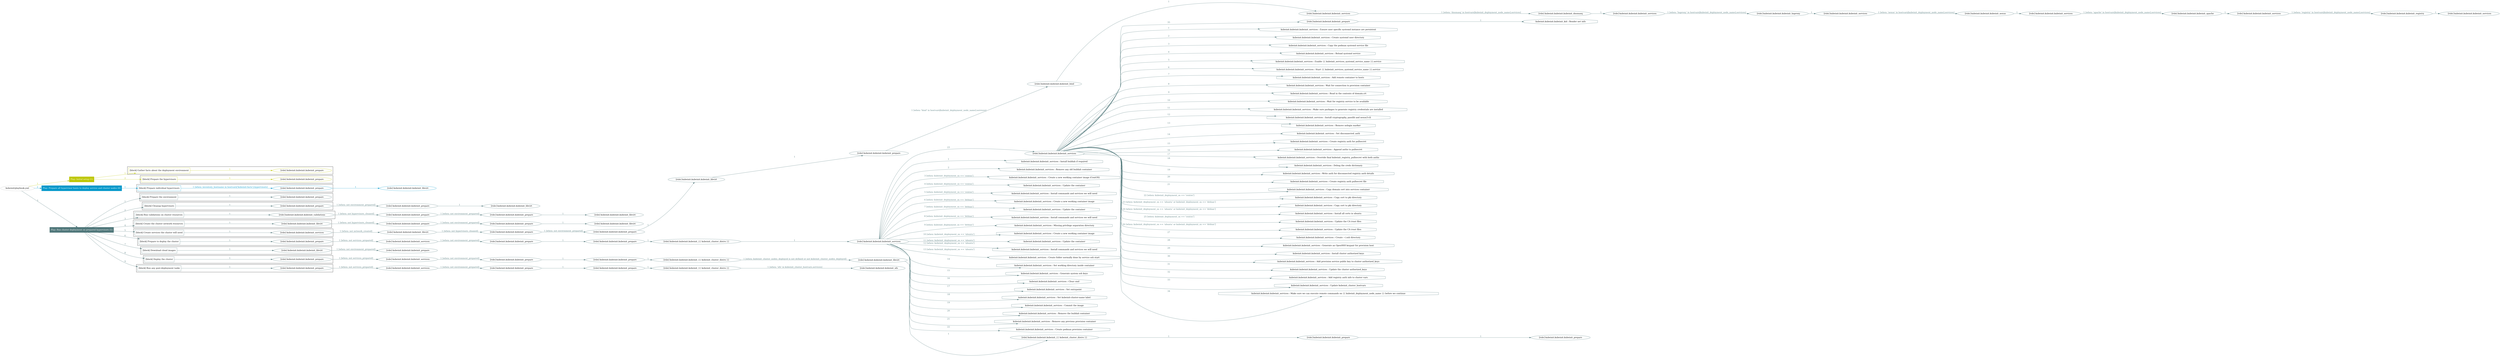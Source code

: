 digraph {
	graph [concentrate=true ordering=in rankdir=LR ratio=fill]
	edge [esep=5 sep=10]
	"kubeinit/playbook.yml" [id=root_node style=dotted]
	play_4e9efa0c [label="Play: Initial setup (1)" color="#bec705" fontcolor="#ffffff" id=play_4e9efa0c shape=box style=filled tooltip=localhost]
	"kubeinit/playbook.yml" -> play_4e9efa0c [label="1 " color="#bec705" fontcolor="#bec705" id=edge_b2feb9c0 labeltooltip="1 " tooltip="1 "]
	subgraph "kubeinit.kubeinit.kubeinit_prepare" {
		role_7971b4ab [label="[role] kubeinit.kubeinit.kubeinit_prepare" color="#bec705" id=role_7971b4ab tooltip="kubeinit.kubeinit.kubeinit_prepare"]
	}
	subgraph "kubeinit.kubeinit.kubeinit_prepare" {
		role_87352f97 [label="[role] kubeinit.kubeinit.kubeinit_prepare" color="#bec705" id=role_87352f97 tooltip="kubeinit.kubeinit.kubeinit_prepare"]
	}
	subgraph "Play: Initial setup (1)" {
		play_4e9efa0c -> block_3ec95151 [label=1 color="#bec705" fontcolor="#bec705" id=edge_2047a59a labeltooltip=1 tooltip=1]
		subgraph cluster_block_3ec95151 {
			block_3ec95151 [label="[block] Gather facts about the deployment environment" color="#bec705" id=block_3ec95151 labeltooltip="Gather facts about the deployment environment" shape=box tooltip="Gather facts about the deployment environment"]
			block_3ec95151 -> role_7971b4ab [label="1 " color="#bec705" fontcolor="#bec705" id=edge_453d05ef labeltooltip="1 " tooltip="1 "]
		}
		play_4e9efa0c -> block_9ce30051 [label=2 color="#bec705" fontcolor="#bec705" id=edge_3aa16663 labeltooltip=2 tooltip=2]
		subgraph cluster_block_9ce30051 {
			block_9ce30051 [label="[block] Prepare the hypervisors" color="#bec705" id=block_9ce30051 labeltooltip="Prepare the hypervisors" shape=box tooltip="Prepare the hypervisors"]
			block_9ce30051 -> role_87352f97 [label="1 " color="#bec705" fontcolor="#bec705" id=edge_cbf7941b labeltooltip="1 " tooltip="1 "]
		}
	}
	play_3d37a23a [label="Play: Prepare all hypervisor hosts to deploy service and cluster nodes (0)" color="#0298ca" fontcolor="#ffffff" id=play_3d37a23a shape=box style=filled tooltip="Play: Prepare all hypervisor hosts to deploy service and cluster nodes (0)"]
	"kubeinit/playbook.yml" -> play_3d37a23a [label="2 " color="#0298ca" fontcolor="#0298ca" id=edge_b46ed387 labeltooltip="2 " tooltip="2 "]
	subgraph "kubeinit.kubeinit.kubeinit_libvirt" {
		role_84cb5262 [label="[role] kubeinit.kubeinit.kubeinit_libvirt" color="#0298ca" id=role_84cb5262 tooltip="kubeinit.kubeinit.kubeinit_libvirt"]
	}
	subgraph "kubeinit.kubeinit.kubeinit_prepare" {
		role_1564f81c [label="[role] kubeinit.kubeinit.kubeinit_prepare" color="#0298ca" id=role_1564f81c tooltip="kubeinit.kubeinit.kubeinit_prepare"]
		role_1564f81c -> role_84cb5262 [label="1 " color="#0298ca" fontcolor="#0298ca" id=edge_32b87e7f labeltooltip="1 " tooltip="1 "]
	}
	subgraph "Play: Prepare all hypervisor hosts to deploy service and cluster nodes (0)" {
		play_3d37a23a -> block_4fdcba0e [label=1 color="#0298ca" fontcolor="#0298ca" id=edge_96d8748c labeltooltip=1 tooltip=1]
		subgraph cluster_block_4fdcba0e {
			block_4fdcba0e [label="[block] Prepare individual hypervisors" color="#0298ca" id=block_4fdcba0e labeltooltip="Prepare individual hypervisors" shape=box tooltip="Prepare individual hypervisors"]
			block_4fdcba0e -> role_1564f81c [label="1 [when: inventory_hostname in hostvars['kubeinit-facts'].hypervisors]" color="#0298ca" fontcolor="#0298ca" id=edge_d90c3768 labeltooltip="1 [when: inventory_hostname in hostvars['kubeinit-facts'].hypervisors]" tooltip="1 [when: inventory_hostname in hostvars['kubeinit-facts'].hypervisors]"]
		}
	}
	play_65d1df45 [label="Play: Run cluster deployment on prepared hypervisors (1)" color="#51787b" fontcolor="#ffffff" id=play_65d1df45 shape=box style=filled tooltip=localhost]
	"kubeinit/playbook.yml" -> play_65d1df45 [label="3 " color="#51787b" fontcolor="#51787b" id=edge_7c176acb labeltooltip="3 " tooltip="3 "]
	subgraph "kubeinit.kubeinit.kubeinit_prepare" {
		role_6ca6447a [label="[role] kubeinit.kubeinit.kubeinit_prepare" color="#51787b" id=role_6ca6447a tooltip="kubeinit.kubeinit.kubeinit_prepare"]
	}
	subgraph "kubeinit.kubeinit.kubeinit_libvirt" {
		role_605fdaee [label="[role] kubeinit.kubeinit.kubeinit_libvirt" color="#51787b" id=role_605fdaee tooltip="kubeinit.kubeinit.kubeinit_libvirt"]
	}
	subgraph "kubeinit.kubeinit.kubeinit_prepare" {
		role_6b2cafc6 [label="[role] kubeinit.kubeinit.kubeinit_prepare" color="#51787b" id=role_6b2cafc6 tooltip="kubeinit.kubeinit.kubeinit_prepare"]
		role_6b2cafc6 -> role_605fdaee [label="1 " color="#51787b" fontcolor="#51787b" id=edge_50d85bc9 labeltooltip="1 " tooltip="1 "]
	}
	subgraph "kubeinit.kubeinit.kubeinit_prepare" {
		role_93d72b47 [label="[role] kubeinit.kubeinit.kubeinit_prepare" color="#51787b" id=role_93d72b47 tooltip="kubeinit.kubeinit.kubeinit_prepare"]
		role_93d72b47 -> role_6b2cafc6 [label="1 [when: not environment_prepared]" color="#51787b" fontcolor="#51787b" id=edge_28018301 labeltooltip="1 [when: not environment_prepared]" tooltip="1 [when: not environment_prepared]"]
	}
	subgraph "kubeinit.kubeinit.kubeinit_libvirt" {
		role_e80c1889 [label="[role] kubeinit.kubeinit.kubeinit_libvirt" color="#51787b" id=role_e80c1889 tooltip="kubeinit.kubeinit.kubeinit_libvirt"]
	}
	subgraph "kubeinit.kubeinit.kubeinit_prepare" {
		role_8eee0eac [label="[role] kubeinit.kubeinit.kubeinit_prepare" color="#51787b" id=role_8eee0eac tooltip="kubeinit.kubeinit.kubeinit_prepare"]
		role_8eee0eac -> role_e80c1889 [label="1 " color="#51787b" fontcolor="#51787b" id=edge_c0835dc6 labeltooltip="1 " tooltip="1 "]
	}
	subgraph "kubeinit.kubeinit.kubeinit_prepare" {
		role_ffeba660 [label="[role] kubeinit.kubeinit.kubeinit_prepare" color="#51787b" id=role_ffeba660 tooltip="kubeinit.kubeinit.kubeinit_prepare"]
		role_ffeba660 -> role_8eee0eac [label="1 [when: not environment_prepared]" color="#51787b" fontcolor="#51787b" id=edge_f78dbb56 labeltooltip="1 [when: not environment_prepared]" tooltip="1 [when: not environment_prepared]"]
	}
	subgraph "kubeinit.kubeinit.kubeinit_validations" {
		role_0756560c [label="[role] kubeinit.kubeinit.kubeinit_validations" color="#51787b" id=role_0756560c tooltip="kubeinit.kubeinit.kubeinit_validations"]
		role_0756560c -> role_ffeba660 [label="1 [when: not hypervisors_cleaned]" color="#51787b" fontcolor="#51787b" id=edge_d07c19ee labeltooltip="1 [when: not hypervisors_cleaned]" tooltip="1 [when: not hypervisors_cleaned]"]
	}
	subgraph "kubeinit.kubeinit.kubeinit_libvirt" {
		role_1da344d3 [label="[role] kubeinit.kubeinit.kubeinit_libvirt" color="#51787b" id=role_1da344d3 tooltip="kubeinit.kubeinit.kubeinit_libvirt"]
	}
	subgraph "kubeinit.kubeinit.kubeinit_prepare" {
		role_2ef7d94a [label="[role] kubeinit.kubeinit.kubeinit_prepare" color="#51787b" id=role_2ef7d94a tooltip="kubeinit.kubeinit.kubeinit_prepare"]
		role_2ef7d94a -> role_1da344d3 [label="1 " color="#51787b" fontcolor="#51787b" id=edge_fab9c098 labeltooltip="1 " tooltip="1 "]
	}
	subgraph "kubeinit.kubeinit.kubeinit_prepare" {
		role_af2deffb [label="[role] kubeinit.kubeinit.kubeinit_prepare" color="#51787b" id=role_af2deffb tooltip="kubeinit.kubeinit.kubeinit_prepare"]
		role_af2deffb -> role_2ef7d94a [label="1 [when: not environment_prepared]" color="#51787b" fontcolor="#51787b" id=edge_66e7635f labeltooltip="1 [when: not environment_prepared]" tooltip="1 [when: not environment_prepared]"]
	}
	subgraph "kubeinit.kubeinit.kubeinit_libvirt" {
		role_65bc6628 [label="[role] kubeinit.kubeinit.kubeinit_libvirt" color="#51787b" id=role_65bc6628 tooltip="kubeinit.kubeinit.kubeinit_libvirt"]
		role_65bc6628 -> role_af2deffb [label="1 [when: not hypervisors_cleaned]" color="#51787b" fontcolor="#51787b" id=edge_f4403846 labeltooltip="1 [when: not hypervisors_cleaned]" tooltip="1 [when: not hypervisors_cleaned]"]
	}
	subgraph "kubeinit.kubeinit.kubeinit_services" {
		role_78cf1608 [label="[role] kubeinit.kubeinit.kubeinit_services" color="#51787b" id=role_78cf1608 tooltip="kubeinit.kubeinit.kubeinit_services"]
	}
	subgraph "kubeinit.kubeinit.kubeinit_registry" {
		role_6e5b7de8 [label="[role] kubeinit.kubeinit.kubeinit_registry" color="#51787b" id=role_6e5b7de8 tooltip="kubeinit.kubeinit.kubeinit_registry"]
		role_6e5b7de8 -> role_78cf1608 [label="1 " color="#51787b" fontcolor="#51787b" id=edge_b910bd43 labeltooltip="1 " tooltip="1 "]
	}
	subgraph "kubeinit.kubeinit.kubeinit_services" {
		role_7c3f241c [label="[role] kubeinit.kubeinit.kubeinit_services" color="#51787b" id=role_7c3f241c tooltip="kubeinit.kubeinit.kubeinit_services"]
		role_7c3f241c -> role_6e5b7de8 [label="1 [when: 'registry' in hostvars[kubeinit_deployment_node_name].services]" color="#51787b" fontcolor="#51787b" id=edge_ba6c1728 labeltooltip="1 [when: 'registry' in hostvars[kubeinit_deployment_node_name].services]" tooltip="1 [when: 'registry' in hostvars[kubeinit_deployment_node_name].services]"]
	}
	subgraph "kubeinit.kubeinit.kubeinit_apache" {
		role_313d25f0 [label="[role] kubeinit.kubeinit.kubeinit_apache" color="#51787b" id=role_313d25f0 tooltip="kubeinit.kubeinit.kubeinit_apache"]
		role_313d25f0 -> role_7c3f241c [label="1 " color="#51787b" fontcolor="#51787b" id=edge_8c543357 labeltooltip="1 " tooltip="1 "]
	}
	subgraph "kubeinit.kubeinit.kubeinit_services" {
		role_553102a6 [label="[role] kubeinit.kubeinit.kubeinit_services" color="#51787b" id=role_553102a6 tooltip="kubeinit.kubeinit.kubeinit_services"]
		role_553102a6 -> role_313d25f0 [label="1 [when: 'apache' in hostvars[kubeinit_deployment_node_name].services]" color="#51787b" fontcolor="#51787b" id=edge_8fa16b6d labeltooltip="1 [when: 'apache' in hostvars[kubeinit_deployment_node_name].services]" tooltip="1 [when: 'apache' in hostvars[kubeinit_deployment_node_name].services]"]
	}
	subgraph "kubeinit.kubeinit.kubeinit_nexus" {
		role_a7e2db16 [label="[role] kubeinit.kubeinit.kubeinit_nexus" color="#51787b" id=role_a7e2db16 tooltip="kubeinit.kubeinit.kubeinit_nexus"]
		role_a7e2db16 -> role_553102a6 [label="1 " color="#51787b" fontcolor="#51787b" id=edge_da9445a6 labeltooltip="1 " tooltip="1 "]
	}
	subgraph "kubeinit.kubeinit.kubeinit_services" {
		role_18a8abd8 [label="[role] kubeinit.kubeinit.kubeinit_services" color="#51787b" id=role_18a8abd8 tooltip="kubeinit.kubeinit.kubeinit_services"]
		role_18a8abd8 -> role_a7e2db16 [label="1 [when: 'nexus' in hostvars[kubeinit_deployment_node_name].services]" color="#51787b" fontcolor="#51787b" id=edge_5204f660 labeltooltip="1 [when: 'nexus' in hostvars[kubeinit_deployment_node_name].services]" tooltip="1 [when: 'nexus' in hostvars[kubeinit_deployment_node_name].services]"]
	}
	subgraph "kubeinit.kubeinit.kubeinit_haproxy" {
		role_5f2cdf9c [label="[role] kubeinit.kubeinit.kubeinit_haproxy" color="#51787b" id=role_5f2cdf9c tooltip="kubeinit.kubeinit.kubeinit_haproxy"]
		role_5f2cdf9c -> role_18a8abd8 [label="1 " color="#51787b" fontcolor="#51787b" id=edge_66d4411b labeltooltip="1 " tooltip="1 "]
	}
	subgraph "kubeinit.kubeinit.kubeinit_services" {
		role_935489f0 [label="[role] kubeinit.kubeinit.kubeinit_services" color="#51787b" id=role_935489f0 tooltip="kubeinit.kubeinit.kubeinit_services"]
		role_935489f0 -> role_5f2cdf9c [label="1 [when: 'haproxy' in hostvars[kubeinit_deployment_node_name].services]" color="#51787b" fontcolor="#51787b" id=edge_102ceaef labeltooltip="1 [when: 'haproxy' in hostvars[kubeinit_deployment_node_name].services]" tooltip="1 [when: 'haproxy' in hostvars[kubeinit_deployment_node_name].services]"]
	}
	subgraph "kubeinit.kubeinit.kubeinit_dnsmasq" {
		role_e722f3b5 [label="[role] kubeinit.kubeinit.kubeinit_dnsmasq" color="#51787b" id=role_e722f3b5 tooltip="kubeinit.kubeinit.kubeinit_dnsmasq"]
		role_e722f3b5 -> role_935489f0 [label="1 " color="#51787b" fontcolor="#51787b" id=edge_89f853fb labeltooltip="1 " tooltip="1 "]
	}
	subgraph "kubeinit.kubeinit.kubeinit_services" {
		role_dd6b10cd [label="[role] kubeinit.kubeinit.kubeinit_services" color="#51787b" id=role_dd6b10cd tooltip="kubeinit.kubeinit.kubeinit_services"]
		role_dd6b10cd -> role_e722f3b5 [label="1 [when: 'dnsmasq' in hostvars[kubeinit_deployment_node_name].services]" color="#51787b" fontcolor="#51787b" id=edge_dc4f7d99 labeltooltip="1 [when: 'dnsmasq' in hostvars[kubeinit_deployment_node_name].services]" tooltip="1 [when: 'dnsmasq' in hostvars[kubeinit_deployment_node_name].services]"]
	}
	subgraph "kubeinit.kubeinit.kubeinit_bind" {
		role_b41e3936 [label="[role] kubeinit.kubeinit.kubeinit_bind" color="#51787b" id=role_b41e3936 tooltip="kubeinit.kubeinit.kubeinit_bind"]
		role_b41e3936 -> role_dd6b10cd [label="1 " color="#51787b" fontcolor="#51787b" id=edge_cf54eafc labeltooltip="1 " tooltip="1 "]
	}
	subgraph "kubeinit.kubeinit.kubeinit_prepare" {
		role_871e5178 [label="[role] kubeinit.kubeinit.kubeinit_prepare" color="#51787b" id=role_871e5178 tooltip="kubeinit.kubeinit.kubeinit_prepare"]
		role_871e5178 -> role_b41e3936 [label="1 [when: 'bind' in hostvars[kubeinit_deployment_node_name].services]" color="#51787b" fontcolor="#51787b" id=edge_6561277e labeltooltip="1 [when: 'bind' in hostvars[kubeinit_deployment_node_name].services]" tooltip="1 [when: 'bind' in hostvars[kubeinit_deployment_node_name].services]"]
	}
	subgraph "kubeinit.kubeinit.kubeinit_libvirt" {
		role_24cde522 [label="[role] kubeinit.kubeinit.kubeinit_libvirt" color="#51787b" id=role_24cde522 tooltip="kubeinit.kubeinit.kubeinit_libvirt"]
		role_24cde522 -> role_871e5178 [label="1 " color="#51787b" fontcolor="#51787b" id=edge_badd3e43 labeltooltip="1 " tooltip="1 "]
	}
	subgraph "kubeinit.kubeinit.kubeinit_prepare" {
		role_9c8385d2 [label="[role] kubeinit.kubeinit.kubeinit_prepare" color="#51787b" id=role_9c8385d2 tooltip="kubeinit.kubeinit.kubeinit_prepare"]
		role_9c8385d2 -> role_24cde522 [label="1 " color="#51787b" fontcolor="#51787b" id=edge_a2a03f7d labeltooltip="1 " tooltip="1 "]
	}
	subgraph "kubeinit.kubeinit.kubeinit_prepare" {
		role_f25ce10f [label="[role] kubeinit.kubeinit.kubeinit_prepare" color="#51787b" id=role_f25ce10f tooltip="kubeinit.kubeinit.kubeinit_prepare"]
		role_f25ce10f -> role_9c8385d2 [label="1 [when: not environment_prepared]" color="#51787b" fontcolor="#51787b" id=edge_f9fa8a07 labeltooltip="1 [when: not environment_prepared]" tooltip="1 [when: not environment_prepared]"]
	}
	subgraph "kubeinit.kubeinit.kubeinit_libvirt" {
		role_a5cfb207 [label="[role] kubeinit.kubeinit.kubeinit_libvirt" color="#51787b" id=role_a5cfb207 tooltip="kubeinit.kubeinit.kubeinit_libvirt"]
		role_a5cfb207 -> role_f25ce10f [label="1 [when: not hypervisors_cleaned]" color="#51787b" fontcolor="#51787b" id=edge_92bb645e labeltooltip="1 [when: not hypervisors_cleaned]" tooltip="1 [when: not hypervisors_cleaned]"]
	}
	subgraph "kubeinit.kubeinit.kubeinit_services" {
		role_f332e7a8 [label="[role] kubeinit.kubeinit.kubeinit_services" color="#51787b" id=role_f332e7a8 tooltip="kubeinit.kubeinit.kubeinit_services"]
		role_f332e7a8 -> role_a5cfb207 [label="1 [when: not network_created]" color="#51787b" fontcolor="#51787b" id=edge_be60bc41 labeltooltip="1 [when: not network_created]" tooltip="1 [when: not network_created]"]
	}
	subgraph "kubeinit.kubeinit.kubeinit_prepare" {
		role_22d5e791 [label="[role] kubeinit.kubeinit.kubeinit_prepare" color="#51787b" id=role_22d5e791 tooltip="kubeinit.kubeinit.kubeinit_prepare"]
		task_b2953917 [label="kubeinit.kubeinit.kubeinit_kid : Render net info" color="#51787b" id=task_b2953917 shape=octagon tooltip="kubeinit.kubeinit.kubeinit_kid : Render net info"]
		role_22d5e791 -> task_b2953917 [label="1 " color="#51787b" fontcolor="#51787b" id=edge_aa61ea31 labeltooltip="1 " tooltip="1 "]
	}
	subgraph "kubeinit.kubeinit.kubeinit_services" {
		role_a3ec9e26 [label="[role] kubeinit.kubeinit.kubeinit_services" color="#51787b" id=role_a3ec9e26 tooltip="kubeinit.kubeinit.kubeinit_services"]
		task_535c2b4a [label="kubeinit.kubeinit.kubeinit_services : Ensure user specific systemd instance are persistent" color="#51787b" id=task_535c2b4a shape=octagon tooltip="kubeinit.kubeinit.kubeinit_services : Ensure user specific systemd instance are persistent"]
		role_a3ec9e26 -> task_535c2b4a [label="1 " color="#51787b" fontcolor="#51787b" id=edge_0967535c labeltooltip="1 " tooltip="1 "]
		task_67e82e75 [label="kubeinit.kubeinit.kubeinit_services : Create systemd user directory" color="#51787b" id=task_67e82e75 shape=octagon tooltip="kubeinit.kubeinit.kubeinit_services : Create systemd user directory"]
		role_a3ec9e26 -> task_67e82e75 [label="2 " color="#51787b" fontcolor="#51787b" id=edge_f1b4f804 labeltooltip="2 " tooltip="2 "]
		task_9dc7bb73 [label="kubeinit.kubeinit.kubeinit_services : Copy the podman systemd service file" color="#51787b" id=task_9dc7bb73 shape=octagon tooltip="kubeinit.kubeinit.kubeinit_services : Copy the podman systemd service file"]
		role_a3ec9e26 -> task_9dc7bb73 [label="3 " color="#51787b" fontcolor="#51787b" id=edge_3db74c4b labeltooltip="3 " tooltip="3 "]
		task_d7fea778 [label="kubeinit.kubeinit.kubeinit_services : Reload systemd service" color="#51787b" id=task_d7fea778 shape=octagon tooltip="kubeinit.kubeinit.kubeinit_services : Reload systemd service"]
		role_a3ec9e26 -> task_d7fea778 [label="4 " color="#51787b" fontcolor="#51787b" id=edge_fcf720a6 labeltooltip="4 " tooltip="4 "]
		task_cbe23160 [label="kubeinit.kubeinit.kubeinit_services : Enable {{ kubeinit_services_systemd_service_name }}.service" color="#51787b" id=task_cbe23160 shape=octagon tooltip="kubeinit.kubeinit.kubeinit_services : Enable {{ kubeinit_services_systemd_service_name }}.service"]
		role_a3ec9e26 -> task_cbe23160 [label="5 " color="#51787b" fontcolor="#51787b" id=edge_9a5aa597 labeltooltip="5 " tooltip="5 "]
		task_1f14be48 [label="kubeinit.kubeinit.kubeinit_services : Start {{ kubeinit_services_systemd_service_name }}.service" color="#51787b" id=task_1f14be48 shape=octagon tooltip="kubeinit.kubeinit.kubeinit_services : Start {{ kubeinit_services_systemd_service_name }}.service"]
		role_a3ec9e26 -> task_1f14be48 [label="6 " color="#51787b" fontcolor="#51787b" id=edge_f5537393 labeltooltip="6 " tooltip="6 "]
		task_2a756fcb [label="kubeinit.kubeinit.kubeinit_services : Add remote container to hosts" color="#51787b" id=task_2a756fcb shape=octagon tooltip="kubeinit.kubeinit.kubeinit_services : Add remote container to hosts"]
		role_a3ec9e26 -> task_2a756fcb [label="7 " color="#51787b" fontcolor="#51787b" id=edge_c112dbf6 labeltooltip="7 " tooltip="7 "]
		task_cb7413ac [label="kubeinit.kubeinit.kubeinit_services : Wait for connection to provision container" color="#51787b" id=task_cb7413ac shape=octagon tooltip="kubeinit.kubeinit.kubeinit_services : Wait for connection to provision container"]
		role_a3ec9e26 -> task_cb7413ac [label="8 " color="#51787b" fontcolor="#51787b" id=edge_01dd7f2f labeltooltip="8 " tooltip="8 "]
		task_101f2319 [label="kubeinit.kubeinit.kubeinit_services : Read in the contents of domain.crt" color="#51787b" id=task_101f2319 shape=octagon tooltip="kubeinit.kubeinit.kubeinit_services : Read in the contents of domain.crt"]
		role_a3ec9e26 -> task_101f2319 [label="9 " color="#51787b" fontcolor="#51787b" id=edge_1bd06433 labeltooltip="9 " tooltip="9 "]
		task_d9d1829a [label="kubeinit.kubeinit.kubeinit_services : Wait for registry service to be available" color="#51787b" id=task_d9d1829a shape=octagon tooltip="kubeinit.kubeinit.kubeinit_services : Wait for registry service to be available"]
		role_a3ec9e26 -> task_d9d1829a [label="10 " color="#51787b" fontcolor="#51787b" id=edge_7c3af1f5 labeltooltip="10 " tooltip="10 "]
		task_25749421 [label="kubeinit.kubeinit.kubeinit_services : Make sure packages to generate registry credentials are installed" color="#51787b" id=task_25749421 shape=octagon tooltip="kubeinit.kubeinit.kubeinit_services : Make sure packages to generate registry credentials are installed"]
		role_a3ec9e26 -> task_25749421 [label="11 " color="#51787b" fontcolor="#51787b" id=edge_efce9d82 labeltooltip="11 " tooltip="11 "]
		task_cfa25dee [label="kubeinit.kubeinit.kubeinit_services : Install cryptography, passlib and nexus3-cli" color="#51787b" id=task_cfa25dee shape=octagon tooltip="kubeinit.kubeinit.kubeinit_services : Install cryptography, passlib and nexus3-cli"]
		role_a3ec9e26 -> task_cfa25dee [label="12 " color="#51787b" fontcolor="#51787b" id=edge_a5604968 labeltooltip="12 " tooltip="12 "]
		task_de45c22c [label="kubeinit.kubeinit.kubeinit_services : Remove nologin marker" color="#51787b" id=task_de45c22c shape=octagon tooltip="kubeinit.kubeinit.kubeinit_services : Remove nologin marker"]
		role_a3ec9e26 -> task_de45c22c [label="13 " color="#51787b" fontcolor="#51787b" id=edge_adcfe5f1 labeltooltip="13 " tooltip="13 "]
		task_55d2c2c2 [label="kubeinit.kubeinit.kubeinit_services : Set disconnected_auth" color="#51787b" id=task_55d2c2c2 shape=octagon tooltip="kubeinit.kubeinit.kubeinit_services : Set disconnected_auth"]
		role_a3ec9e26 -> task_55d2c2c2 [label="14 " color="#51787b" fontcolor="#51787b" id=edge_5e652771 labeltooltip="14 " tooltip="14 "]
		task_c900ce22 [label="kubeinit.kubeinit.kubeinit_services : Create registry auth for pullsecret" color="#51787b" id=task_c900ce22 shape=octagon tooltip="kubeinit.kubeinit.kubeinit_services : Create registry auth for pullsecret"]
		role_a3ec9e26 -> task_c900ce22 [label="15 " color="#51787b" fontcolor="#51787b" id=edge_efc161b7 labeltooltip="15 " tooltip="15 "]
		task_29409735 [label="kubeinit.kubeinit.kubeinit_services : Append auths to pullsecret" color="#51787b" id=task_29409735 shape=octagon tooltip="kubeinit.kubeinit.kubeinit_services : Append auths to pullsecret"]
		role_a3ec9e26 -> task_29409735 [label="16 " color="#51787b" fontcolor="#51787b" id=edge_324b8d2f labeltooltip="16 " tooltip="16 "]
		task_8eb8ce4b [label="kubeinit.kubeinit.kubeinit_services : Override final kubeinit_registry_pullsecret with both auths" color="#51787b" id=task_8eb8ce4b shape=octagon tooltip="kubeinit.kubeinit.kubeinit_services : Override final kubeinit_registry_pullsecret with both auths"]
		role_a3ec9e26 -> task_8eb8ce4b [label="17 " color="#51787b" fontcolor="#51787b" id=edge_43e7c184 labeltooltip="17 " tooltip="17 "]
		task_ebc49e84 [label="kubeinit.kubeinit.kubeinit_services : Debug the creds dictionary" color="#51787b" id=task_ebc49e84 shape=octagon tooltip="kubeinit.kubeinit.kubeinit_services : Debug the creds dictionary"]
		role_a3ec9e26 -> task_ebc49e84 [label="18 " color="#51787b" fontcolor="#51787b" id=edge_3135f51d labeltooltip="18 " tooltip="18 "]
		task_98461454 [label="kubeinit.kubeinit.kubeinit_services : Write auth for disconnected registry auth details" color="#51787b" id=task_98461454 shape=octagon tooltip="kubeinit.kubeinit.kubeinit_services : Write auth for disconnected registry auth details"]
		role_a3ec9e26 -> task_98461454 [label="19 " color="#51787b" fontcolor="#51787b" id=edge_c4aa2eab labeltooltip="19 " tooltip="19 "]
		task_e43e441e [label="kubeinit.kubeinit.kubeinit_services : Create registry auth pullsecret file" color="#51787b" id=task_e43e441e shape=octagon tooltip="kubeinit.kubeinit.kubeinit_services : Create registry auth pullsecret file"]
		role_a3ec9e26 -> task_e43e441e [label="20 " color="#51787b" fontcolor="#51787b" id=edge_17ec429a labeltooltip="20 " tooltip="20 "]
		task_e7b4771b [label="kubeinit.kubeinit.kubeinit_services : Copy domain cert into services container" color="#51787b" id=task_e7b4771b shape=octagon tooltip="kubeinit.kubeinit.kubeinit_services : Copy domain cert into services container"]
		role_a3ec9e26 -> task_e7b4771b [label="21 " color="#51787b" fontcolor="#51787b" id=edge_dd7cde4f labeltooltip="21 " tooltip="21 "]
		task_6e259445 [label="kubeinit.kubeinit.kubeinit_services : Copy cert to pki directory" color="#51787b" id=task_6e259445 shape=octagon tooltip="kubeinit.kubeinit.kubeinit_services : Copy cert to pki directory"]
		role_a3ec9e26 -> task_6e259445 [label="22 [when: kubeinit_deployment_os == 'centos']" color="#51787b" fontcolor="#51787b" id=edge_de219065 labeltooltip="22 [when: kubeinit_deployment_os == 'centos']" tooltip="22 [when: kubeinit_deployment_os == 'centos']"]
		task_166672d3 [label="kubeinit.kubeinit.kubeinit_services : Copy cert to pki directory" color="#51787b" id=task_166672d3 shape=octagon tooltip="kubeinit.kubeinit.kubeinit_services : Copy cert to pki directory"]
		role_a3ec9e26 -> task_166672d3 [label="23 [when: kubeinit_deployment_os == 'ubuntu' or kubeinit_deployment_os == 'debian']" color="#51787b" fontcolor="#51787b" id=edge_1f070a35 labeltooltip="23 [when: kubeinit_deployment_os == 'ubuntu' or kubeinit_deployment_os == 'debian']" tooltip="23 [when: kubeinit_deployment_os == 'ubuntu' or kubeinit_deployment_os == 'debian']"]
		task_3f035534 [label="kubeinit.kubeinit.kubeinit_services : Install all certs in ubuntu" color="#51787b" id=task_3f035534 shape=octagon tooltip="kubeinit.kubeinit.kubeinit_services : Install all certs in ubuntu"]
		role_a3ec9e26 -> task_3f035534 [label="24 [when: kubeinit_deployment_os == 'ubuntu' or kubeinit_deployment_os == 'debian']" color="#51787b" fontcolor="#51787b" id=edge_9c8deb1a labeltooltip="24 [when: kubeinit_deployment_os == 'ubuntu' or kubeinit_deployment_os == 'debian']" tooltip="24 [when: kubeinit_deployment_os == 'ubuntu' or kubeinit_deployment_os == 'debian']"]
		task_15db1b36 [label="kubeinit.kubeinit.kubeinit_services : Update the CA trust files" color="#51787b" id=task_15db1b36 shape=octagon tooltip="kubeinit.kubeinit.kubeinit_services : Update the CA trust files"]
		role_a3ec9e26 -> task_15db1b36 [label="25 [when: kubeinit_deployment_os == 'centos']" color="#51787b" fontcolor="#51787b" id=edge_bffa088f labeltooltip="25 [when: kubeinit_deployment_os == 'centos']" tooltip="25 [when: kubeinit_deployment_os == 'centos']"]
		task_d4859dc1 [label="kubeinit.kubeinit.kubeinit_services : Update the CA trust files" color="#51787b" id=task_d4859dc1 shape=octagon tooltip="kubeinit.kubeinit.kubeinit_services : Update the CA trust files"]
		role_a3ec9e26 -> task_d4859dc1 [label="26 [when: kubeinit_deployment_os == 'ubuntu' or kubeinit_deployment_os == 'debian']" color="#51787b" fontcolor="#51787b" id=edge_c9132d76 labeltooltip="26 [when: kubeinit_deployment_os == 'ubuntu' or kubeinit_deployment_os == 'debian']" tooltip="26 [when: kubeinit_deployment_os == 'ubuntu' or kubeinit_deployment_os == 'debian']"]
		task_f28223fa [label="kubeinit.kubeinit.kubeinit_services : Create ~/.ssh directory" color="#51787b" id=task_f28223fa shape=octagon tooltip="kubeinit.kubeinit.kubeinit_services : Create ~/.ssh directory"]
		role_a3ec9e26 -> task_f28223fa [label="27 " color="#51787b" fontcolor="#51787b" id=edge_9818e200 labeltooltip="27 " tooltip="27 "]
		task_c5ff1588 [label="kubeinit.kubeinit.kubeinit_services : Generate an OpenSSH keypair for provision host" color="#51787b" id=task_c5ff1588 shape=octagon tooltip="kubeinit.kubeinit.kubeinit_services : Generate an OpenSSH keypair for provision host"]
		role_a3ec9e26 -> task_c5ff1588 [label="28 " color="#51787b" fontcolor="#51787b" id=edge_0d39a2eb labeltooltip="28 " tooltip="28 "]
		task_1310ce4a [label="kubeinit.kubeinit.kubeinit_services : Install cluster authorized keys" color="#51787b" id=task_1310ce4a shape=octagon tooltip="kubeinit.kubeinit.kubeinit_services : Install cluster authorized keys"]
		role_a3ec9e26 -> task_1310ce4a [label="29 " color="#51787b" fontcolor="#51787b" id=edge_659eb506 labeltooltip="29 " tooltip="29 "]
		task_e1c8d1f4 [label="kubeinit.kubeinit.kubeinit_services : Add provision service public key to cluster authorized_keys" color="#51787b" id=task_e1c8d1f4 shape=octagon tooltip="kubeinit.kubeinit.kubeinit_services : Add provision service public key to cluster authorized_keys"]
		role_a3ec9e26 -> task_e1c8d1f4 [label="30 " color="#51787b" fontcolor="#51787b" id=edge_b547eb83 labeltooltip="30 " tooltip="30 "]
		task_a236455a [label="kubeinit.kubeinit.kubeinit_services : Update the cluster authorized_keys" color="#51787b" id=task_a236455a shape=octagon tooltip="kubeinit.kubeinit.kubeinit_services : Update the cluster authorized_keys"]
		role_a3ec9e26 -> task_a236455a [label="31 " color="#51787b" fontcolor="#51787b" id=edge_13338a01 labeltooltip="31 " tooltip="31 "]
		task_923074a5 [label="kubeinit.kubeinit.kubeinit_services : Add registry auth info to cluster vars" color="#51787b" id=task_923074a5 shape=octagon tooltip="kubeinit.kubeinit.kubeinit_services : Add registry auth info to cluster vars"]
		role_a3ec9e26 -> task_923074a5 [label="32 " color="#51787b" fontcolor="#51787b" id=edge_70dee1ec labeltooltip="32 " tooltip="32 "]
		task_47526193 [label="kubeinit.kubeinit.kubeinit_services : Update kubeinit_cluster_hostvars" color="#51787b" id=task_47526193 shape=octagon tooltip="kubeinit.kubeinit.kubeinit_services : Update kubeinit_cluster_hostvars"]
		role_a3ec9e26 -> task_47526193 [label="33 " color="#51787b" fontcolor="#51787b" id=edge_f105d16d labeltooltip="33 " tooltip="33 "]
		task_81f2f1dc [label="kubeinit.kubeinit.kubeinit_services : Make sure we can execute remote commands on {{ kubeinit_deployment_node_name }} before we continue" color="#51787b" id=task_81f2f1dc shape=octagon tooltip="kubeinit.kubeinit.kubeinit_services : Make sure we can execute remote commands on {{ kubeinit_deployment_node_name }} before we continue"]
		role_a3ec9e26 -> task_81f2f1dc [label="34 " color="#51787b" fontcolor="#51787b" id=edge_0e93f76a labeltooltip="34 " tooltip="34 "]
		role_a3ec9e26 -> role_22d5e791 [label="35 " color="#51787b" fontcolor="#51787b" id=edge_24ca6f44 labeltooltip="35 " tooltip="35 "]
	}
	subgraph "kubeinit.kubeinit.kubeinit_services" {
		role_f301e626 [label="[role] kubeinit.kubeinit.kubeinit_services" color="#51787b" id=role_f301e626 tooltip="kubeinit.kubeinit.kubeinit_services"]
		task_2ef4843c [label="kubeinit.kubeinit.kubeinit_services : Install buildah if required" color="#51787b" id=task_2ef4843c shape=octagon tooltip="kubeinit.kubeinit.kubeinit_services : Install buildah if required"]
		role_f301e626 -> task_2ef4843c [label="1 " color="#51787b" fontcolor="#51787b" id=edge_a5a17f5f labeltooltip="1 " tooltip="1 "]
		task_c4fe2ee1 [label="kubeinit.kubeinit.kubeinit_services : Remove any old buildah container" color="#51787b" id=task_c4fe2ee1 shape=octagon tooltip="kubeinit.kubeinit.kubeinit_services : Remove any old buildah container"]
		role_f301e626 -> task_c4fe2ee1 [label="2 " color="#51787b" fontcolor="#51787b" id=edge_3e0551b8 labeltooltip="2 " tooltip="2 "]
		task_ba3353d8 [label="kubeinit.kubeinit.kubeinit_services : Create a new working container image (CentOS)" color="#51787b" id=task_ba3353d8 shape=octagon tooltip="kubeinit.kubeinit.kubeinit_services : Create a new working container image (CentOS)"]
		role_f301e626 -> task_ba3353d8 [label="3 [when: kubeinit_deployment_os == 'centos']" color="#51787b" fontcolor="#51787b" id=edge_5a1c6600 labeltooltip="3 [when: kubeinit_deployment_os == 'centos']" tooltip="3 [when: kubeinit_deployment_os == 'centos']"]
		task_e8d2ada5 [label="kubeinit.kubeinit.kubeinit_services : Update the container" color="#51787b" id=task_e8d2ada5 shape=octagon tooltip="kubeinit.kubeinit.kubeinit_services : Update the container"]
		role_f301e626 -> task_e8d2ada5 [label="4 [when: kubeinit_deployment_os == 'centos']" color="#51787b" fontcolor="#51787b" id=edge_c203206a labeltooltip="4 [when: kubeinit_deployment_os == 'centos']" tooltip="4 [when: kubeinit_deployment_os == 'centos']"]
		task_d85efa3c [label="kubeinit.kubeinit.kubeinit_services : Install commands and services we will need" color="#51787b" id=task_d85efa3c shape=octagon tooltip="kubeinit.kubeinit.kubeinit_services : Install commands and services we will need"]
		role_f301e626 -> task_d85efa3c [label="5 [when: kubeinit_deployment_os == 'centos']" color="#51787b" fontcolor="#51787b" id=edge_3eb7cba7 labeltooltip="5 [when: kubeinit_deployment_os == 'centos']" tooltip="5 [when: kubeinit_deployment_os == 'centos']"]
		task_d9c67122 [label="kubeinit.kubeinit.kubeinit_services : Create a new working container image" color="#51787b" id=task_d9c67122 shape=octagon tooltip="kubeinit.kubeinit.kubeinit_services : Create a new working container image"]
		role_f301e626 -> task_d9c67122 [label="6 [when: kubeinit_deployment_os == 'debian']" color="#51787b" fontcolor="#51787b" id=edge_8ef21245 labeltooltip="6 [when: kubeinit_deployment_os == 'debian']" tooltip="6 [when: kubeinit_deployment_os == 'debian']"]
		task_820df423 [label="kubeinit.kubeinit.kubeinit_services : Update the container" color="#51787b" id=task_820df423 shape=octagon tooltip="kubeinit.kubeinit.kubeinit_services : Update the container"]
		role_f301e626 -> task_820df423 [label="7 [when: kubeinit_deployment_os == 'debian']" color="#51787b" fontcolor="#51787b" id=edge_e090e3b9 labeltooltip="7 [when: kubeinit_deployment_os == 'debian']" tooltip="7 [when: kubeinit_deployment_os == 'debian']"]
		task_9d548db7 [label="kubeinit.kubeinit.kubeinit_services : Install commands and services we will need" color="#51787b" id=task_9d548db7 shape=octagon tooltip="kubeinit.kubeinit.kubeinit_services : Install commands and services we will need"]
		role_f301e626 -> task_9d548db7 [label="8 [when: kubeinit_deployment_os == 'debian']" color="#51787b" fontcolor="#51787b" id=edge_c24b812a labeltooltip="8 [when: kubeinit_deployment_os == 'debian']" tooltip="8 [when: kubeinit_deployment_os == 'debian']"]
		task_9a45db06 [label="kubeinit.kubeinit.kubeinit_services : Missing privilege separation directory" color="#51787b" id=task_9a45db06 shape=octagon tooltip="kubeinit.kubeinit.kubeinit_services : Missing privilege separation directory"]
		role_f301e626 -> task_9a45db06 [label="9 [when: kubeinit_deployment_os == 'debian']" color="#51787b" fontcolor="#51787b" id=edge_9a475d9b labeltooltip="9 [when: kubeinit_deployment_os == 'debian']" tooltip="9 [when: kubeinit_deployment_os == 'debian']"]
		task_7219be48 [label="kubeinit.kubeinit.kubeinit_services : Create a new working container image" color="#51787b" id=task_7219be48 shape=octagon tooltip="kubeinit.kubeinit.kubeinit_services : Create a new working container image"]
		role_f301e626 -> task_7219be48 [label="10 [when: kubeinit_deployment_os == 'ubuntu']" color="#51787b" fontcolor="#51787b" id=edge_c62df362 labeltooltip="10 [when: kubeinit_deployment_os == 'ubuntu']" tooltip="10 [when: kubeinit_deployment_os == 'ubuntu']"]
		task_75590a0a [label="kubeinit.kubeinit.kubeinit_services : Update the container" color="#51787b" id=task_75590a0a shape=octagon tooltip="kubeinit.kubeinit.kubeinit_services : Update the container"]
		role_f301e626 -> task_75590a0a [label="11 [when: kubeinit_deployment_os == 'ubuntu']" color="#51787b" fontcolor="#51787b" id=edge_e96aa262 labeltooltip="11 [when: kubeinit_deployment_os == 'ubuntu']" tooltip="11 [when: kubeinit_deployment_os == 'ubuntu']"]
		task_aed70e0a [label="kubeinit.kubeinit.kubeinit_services : Install commands and services we will need" color="#51787b" id=task_aed70e0a shape=octagon tooltip="kubeinit.kubeinit.kubeinit_services : Install commands and services we will need"]
		role_f301e626 -> task_aed70e0a [label="12 [when: kubeinit_deployment_os == 'ubuntu']" color="#51787b" fontcolor="#51787b" id=edge_fb7bd740 labeltooltip="12 [when: kubeinit_deployment_os == 'ubuntu']" tooltip="12 [when: kubeinit_deployment_os == 'ubuntu']"]
		task_b64e0a91 [label="kubeinit.kubeinit.kubeinit_services : Create folder normally done by service ssh start" color="#51787b" id=task_b64e0a91 shape=octagon tooltip="kubeinit.kubeinit.kubeinit_services : Create folder normally done by service ssh start"]
		role_f301e626 -> task_b64e0a91 [label="13 [when: kubeinit_deployment_os == 'ubuntu']" color="#51787b" fontcolor="#51787b" id=edge_cd80b0a0 labeltooltip="13 [when: kubeinit_deployment_os == 'ubuntu']" tooltip="13 [when: kubeinit_deployment_os == 'ubuntu']"]
		task_77b0d27b [label="kubeinit.kubeinit.kubeinit_services : Set working directory inside container" color="#51787b" id=task_77b0d27b shape=octagon tooltip="kubeinit.kubeinit.kubeinit_services : Set working directory inside container"]
		role_f301e626 -> task_77b0d27b [label="14 " color="#51787b" fontcolor="#51787b" id=edge_d6c77071 labeltooltip="14 " tooltip="14 "]
		task_f2735f77 [label="kubeinit.kubeinit.kubeinit_services : Generate system ssh keys" color="#51787b" id=task_f2735f77 shape=octagon tooltip="kubeinit.kubeinit.kubeinit_services : Generate system ssh keys"]
		role_f301e626 -> task_f2735f77 [label="15 " color="#51787b" fontcolor="#51787b" id=edge_92c8420d labeltooltip="15 " tooltip="15 "]
		task_47459dbf [label="kubeinit.kubeinit.kubeinit_services : Clear cmd" color="#51787b" id=task_47459dbf shape=octagon tooltip="kubeinit.kubeinit.kubeinit_services : Clear cmd"]
		role_f301e626 -> task_47459dbf [label="16 " color="#51787b" fontcolor="#51787b" id=edge_0e06f9be labeltooltip="16 " tooltip="16 "]
		task_55791f38 [label="kubeinit.kubeinit.kubeinit_services : Set entrypoint" color="#51787b" id=task_55791f38 shape=octagon tooltip="kubeinit.kubeinit.kubeinit_services : Set entrypoint"]
		role_f301e626 -> task_55791f38 [label="17 " color="#51787b" fontcolor="#51787b" id=edge_99a4ce9b labeltooltip="17 " tooltip="17 "]
		task_b00b6e6a [label="kubeinit.kubeinit.kubeinit_services : Set kubeinit-cluster-name label" color="#51787b" id=task_b00b6e6a shape=octagon tooltip="kubeinit.kubeinit.kubeinit_services : Set kubeinit-cluster-name label"]
		role_f301e626 -> task_b00b6e6a [label="18 " color="#51787b" fontcolor="#51787b" id=edge_79c6d7ea labeltooltip="18 " tooltip="18 "]
		task_3188d73e [label="kubeinit.kubeinit.kubeinit_services : Commit the image" color="#51787b" id=task_3188d73e shape=octagon tooltip="kubeinit.kubeinit.kubeinit_services : Commit the image"]
		role_f301e626 -> task_3188d73e [label="19 " color="#51787b" fontcolor="#51787b" id=edge_33483de5 labeltooltip="19 " tooltip="19 "]
		task_ffdf9e8a [label="kubeinit.kubeinit.kubeinit_services : Remove the buildah container" color="#51787b" id=task_ffdf9e8a shape=octagon tooltip="kubeinit.kubeinit.kubeinit_services : Remove the buildah container"]
		role_f301e626 -> task_ffdf9e8a [label="20 " color="#51787b" fontcolor="#51787b" id=edge_0206b791 labeltooltip="20 " tooltip="20 "]
		task_6665ee7d [label="kubeinit.kubeinit.kubeinit_services : Remove any previous provision container" color="#51787b" id=task_6665ee7d shape=octagon tooltip="kubeinit.kubeinit.kubeinit_services : Remove any previous provision container"]
		role_f301e626 -> task_6665ee7d [label="21 " color="#51787b" fontcolor="#51787b" id=edge_aa2ab225 labeltooltip="21 " tooltip="21 "]
		task_2c65f136 [label="kubeinit.kubeinit.kubeinit_services : Create podman provision container" color="#51787b" id=task_2c65f136 shape=octagon tooltip="kubeinit.kubeinit.kubeinit_services : Create podman provision container"]
		role_f301e626 -> task_2c65f136 [label="22 " color="#51787b" fontcolor="#51787b" id=edge_2bcc1416 labeltooltip="22 " tooltip="22 "]
		role_f301e626 -> role_a3ec9e26 [label="23 " color="#51787b" fontcolor="#51787b" id=edge_4feb2adf labeltooltip="23 " tooltip="23 "]
	}
	subgraph "kubeinit.kubeinit.kubeinit_{{ kubeinit_cluster_distro }}" {
		role_9a9ecec7 [label="[role] kubeinit.kubeinit.kubeinit_{{ kubeinit_cluster_distro }}" color="#51787b" id=role_9a9ecec7 tooltip="kubeinit.kubeinit.kubeinit_{{ kubeinit_cluster_distro }}"]
		role_9a9ecec7 -> role_f301e626 [label="1 " color="#51787b" fontcolor="#51787b" id=edge_f020d762 labeltooltip="1 " tooltip="1 "]
	}
	subgraph "kubeinit.kubeinit.kubeinit_prepare" {
		role_e3e14a6c [label="[role] kubeinit.kubeinit.kubeinit_prepare" color="#51787b" id=role_e3e14a6c tooltip="kubeinit.kubeinit.kubeinit_prepare"]
		role_e3e14a6c -> role_9a9ecec7 [label="1 " color="#51787b" fontcolor="#51787b" id=edge_62b3da9c labeltooltip="1 " tooltip="1 "]
	}
	subgraph "kubeinit.kubeinit.kubeinit_prepare" {
		role_3a4f7138 [label="[role] kubeinit.kubeinit.kubeinit_prepare" color="#51787b" id=role_3a4f7138 tooltip="kubeinit.kubeinit.kubeinit_prepare"]
		role_3a4f7138 -> role_e3e14a6c [label="1 " color="#51787b" fontcolor="#51787b" id=edge_ee5cfa42 labeltooltip="1 " tooltip="1 "]
	}
	subgraph "kubeinit.kubeinit.kubeinit_services" {
		role_4a46e01c [label="[role] kubeinit.kubeinit.kubeinit_services" color="#51787b" id=role_4a46e01c tooltip="kubeinit.kubeinit.kubeinit_services"]
		role_4a46e01c -> role_3a4f7138 [label="1 [when: not environment_prepared]" color="#51787b" fontcolor="#51787b" id=edge_0b1f5531 labeltooltip="1 [when: not environment_prepared]" tooltip="1 [when: not environment_prepared]"]
	}
	subgraph "kubeinit.kubeinit.kubeinit_prepare" {
		role_269fb7d9 [label="[role] kubeinit.kubeinit.kubeinit_prepare" color="#51787b" id=role_269fb7d9 tooltip="kubeinit.kubeinit.kubeinit_prepare"]
		role_269fb7d9 -> role_4a46e01c [label="1 [when: not services_prepared]" color="#51787b" fontcolor="#51787b" id=edge_57143288 labeltooltip="1 [when: not services_prepared]" tooltip="1 [when: not services_prepared]"]
	}
	subgraph "kubeinit.kubeinit.kubeinit_prepare" {
		role_73f80a02 [label="[role] kubeinit.kubeinit.kubeinit_prepare" color="#51787b" id=role_73f80a02 tooltip="kubeinit.kubeinit.kubeinit_prepare"]
	}
	subgraph "kubeinit.kubeinit.kubeinit_libvirt" {
		role_12d9c185 [label="[role] kubeinit.kubeinit.kubeinit_libvirt" color="#51787b" id=role_12d9c185 tooltip="kubeinit.kubeinit.kubeinit_libvirt"]
		role_12d9c185 -> role_73f80a02 [label="1 [when: not environment_prepared]" color="#51787b" fontcolor="#51787b" id=edge_c8e4fb5f labeltooltip="1 [when: not environment_prepared]" tooltip="1 [when: not environment_prepared]"]
	}
	subgraph "kubeinit.kubeinit.kubeinit_prepare" {
		role_82c18efe [label="[role] kubeinit.kubeinit.kubeinit_prepare" color="#51787b" id=role_82c18efe tooltip="kubeinit.kubeinit.kubeinit_prepare"]
	}
	subgraph "kubeinit.kubeinit.kubeinit_prepare" {
		role_64bd0613 [label="[role] kubeinit.kubeinit.kubeinit_prepare" color="#51787b" id=role_64bd0613 tooltip="kubeinit.kubeinit.kubeinit_prepare"]
		role_64bd0613 -> role_82c18efe [label="1 " color="#51787b" fontcolor="#51787b" id=edge_f1481c16 labeltooltip="1 " tooltip="1 "]
	}
	subgraph "kubeinit.kubeinit.kubeinit_{{ kubeinit_cluster_distro }}" {
		role_2b3595f7 [label="[role] kubeinit.kubeinit.kubeinit_{{ kubeinit_cluster_distro }}" color="#51787b" id=role_2b3595f7 tooltip="kubeinit.kubeinit.kubeinit_{{ kubeinit_cluster_distro }}"]
		role_2b3595f7 -> role_64bd0613 [label="1 " color="#51787b" fontcolor="#51787b" id=edge_563ba60b labeltooltip="1 " tooltip="1 "]
	}
	subgraph "kubeinit.kubeinit.kubeinit_libvirt" {
		role_c388865e [label="[role] kubeinit.kubeinit.kubeinit_libvirt" color="#51787b" id=role_c388865e tooltip="kubeinit.kubeinit.kubeinit_libvirt"]
		role_c388865e -> role_2b3595f7 [label="1 " color="#51787b" fontcolor="#51787b" id=edge_86a6d3de labeltooltip="1 " tooltip="1 "]
	}
	subgraph "kubeinit.kubeinit.kubeinit_{{ kubeinit_cluster_distro }}" {
		role_3d68a3c7 [label="[role] kubeinit.kubeinit.kubeinit_{{ kubeinit_cluster_distro }}" color="#51787b" id=role_3d68a3c7 tooltip="kubeinit.kubeinit.kubeinit_{{ kubeinit_cluster_distro }}"]
		role_3d68a3c7 -> role_c388865e [label="1 [when: kubeinit_cluster_nodes_deployed is not defined or not kubeinit_cluster_nodes_deployed]" color="#51787b" fontcolor="#51787b" id=edge_6531a0b3 labeltooltip="1 [when: kubeinit_cluster_nodes_deployed is not defined or not kubeinit_cluster_nodes_deployed]" tooltip="1 [when: kubeinit_cluster_nodes_deployed is not defined or not kubeinit_cluster_nodes_deployed]"]
	}
	subgraph "kubeinit.kubeinit.kubeinit_prepare" {
		role_09ab3c15 [label="[role] kubeinit.kubeinit.kubeinit_prepare" color="#51787b" id=role_09ab3c15 tooltip="kubeinit.kubeinit.kubeinit_prepare"]
		role_09ab3c15 -> role_3d68a3c7 [label="1 " color="#51787b" fontcolor="#51787b" id=edge_c9c9c58e labeltooltip="1 " tooltip="1 "]
	}
	subgraph "kubeinit.kubeinit.kubeinit_prepare" {
		role_9964e0fe [label="[role] kubeinit.kubeinit.kubeinit_prepare" color="#51787b" id=role_9964e0fe tooltip="kubeinit.kubeinit.kubeinit_prepare"]
		role_9964e0fe -> role_09ab3c15 [label="1 " color="#51787b" fontcolor="#51787b" id=edge_7cceb97c labeltooltip="1 " tooltip="1 "]
	}
	subgraph "kubeinit.kubeinit.kubeinit_services" {
		role_88ccd3c6 [label="[role] kubeinit.kubeinit.kubeinit_services" color="#51787b" id=role_88ccd3c6 tooltip="kubeinit.kubeinit.kubeinit_services"]
		role_88ccd3c6 -> role_9964e0fe [label="1 [when: not environment_prepared]" color="#51787b" fontcolor="#51787b" id=edge_81916240 labeltooltip="1 [when: not environment_prepared]" tooltip="1 [when: not environment_prepared]"]
	}
	subgraph "kubeinit.kubeinit.kubeinit_prepare" {
		role_81ad7107 [label="[role] kubeinit.kubeinit.kubeinit_prepare" color="#51787b" id=role_81ad7107 tooltip="kubeinit.kubeinit.kubeinit_prepare"]
		role_81ad7107 -> role_88ccd3c6 [label="1 [when: not services_prepared]" color="#51787b" fontcolor="#51787b" id=edge_267280e9 labeltooltip="1 [when: not services_prepared]" tooltip="1 [when: not services_prepared]"]
	}
	subgraph "kubeinit.kubeinit.kubeinit_nfs" {
		role_620cce6f [label="[role] kubeinit.kubeinit.kubeinit_nfs" color="#51787b" id=role_620cce6f tooltip="kubeinit.kubeinit.kubeinit_nfs"]
	}
	subgraph "kubeinit.kubeinit.kubeinit_{{ kubeinit_cluster_distro }}" {
		role_d0373131 [label="[role] kubeinit.kubeinit.kubeinit_{{ kubeinit_cluster_distro }}" color="#51787b" id=role_d0373131 tooltip="kubeinit.kubeinit.kubeinit_{{ kubeinit_cluster_distro }}"]
		role_d0373131 -> role_620cce6f [label="1 [when: 'nfs' in kubeinit_cluster_hostvars.services]" color="#51787b" fontcolor="#51787b" id=edge_538c94fd labeltooltip="1 [when: 'nfs' in kubeinit_cluster_hostvars.services]" tooltip="1 [when: 'nfs' in kubeinit_cluster_hostvars.services]"]
	}
	subgraph "kubeinit.kubeinit.kubeinit_prepare" {
		role_30d400e6 [label="[role] kubeinit.kubeinit.kubeinit_prepare" color="#51787b" id=role_30d400e6 tooltip="kubeinit.kubeinit.kubeinit_prepare"]
		role_30d400e6 -> role_d0373131 [label="1 " color="#51787b" fontcolor="#51787b" id=edge_68ce87df labeltooltip="1 " tooltip="1 "]
	}
	subgraph "kubeinit.kubeinit.kubeinit_prepare" {
		role_79427db1 [label="[role] kubeinit.kubeinit.kubeinit_prepare" color="#51787b" id=role_79427db1 tooltip="kubeinit.kubeinit.kubeinit_prepare"]
		role_79427db1 -> role_30d400e6 [label="1 " color="#51787b" fontcolor="#51787b" id=edge_8a176684 labeltooltip="1 " tooltip="1 "]
	}
	subgraph "kubeinit.kubeinit.kubeinit_services" {
		role_ff49b664 [label="[role] kubeinit.kubeinit.kubeinit_services" color="#51787b" id=role_ff49b664 tooltip="kubeinit.kubeinit.kubeinit_services"]
		role_ff49b664 -> role_79427db1 [label="1 [when: not environment_prepared]" color="#51787b" fontcolor="#51787b" id=edge_46dfa7a8 labeltooltip="1 [when: not environment_prepared]" tooltip="1 [when: not environment_prepared]"]
	}
	subgraph "kubeinit.kubeinit.kubeinit_prepare" {
		role_4b42a3ad [label="[role] kubeinit.kubeinit.kubeinit_prepare" color="#51787b" id=role_4b42a3ad tooltip="kubeinit.kubeinit.kubeinit_prepare"]
		role_4b42a3ad -> role_ff49b664 [label="1 [when: not services_prepared]" color="#51787b" fontcolor="#51787b" id=edge_b220e947 labeltooltip="1 [when: not services_prepared]" tooltip="1 [when: not services_prepared]"]
	}
	subgraph "Play: Run cluster deployment on prepared hypervisors (1)" {
		play_65d1df45 -> block_bb1dd14f [label=1 color="#51787b" fontcolor="#51787b" id=edge_7e4c304a labeltooltip=1 tooltip=1]
		subgraph cluster_block_bb1dd14f {
			block_bb1dd14f [label="[block] Prepare the environment" color="#51787b" id=block_bb1dd14f labeltooltip="Prepare the environment" shape=box tooltip="Prepare the environment"]
			block_bb1dd14f -> role_6ca6447a [label="1 " color="#51787b" fontcolor="#51787b" id=edge_aa228f47 labeltooltip="1 " tooltip="1 "]
		}
		play_65d1df45 -> block_6ccd0472 [label=2 color="#51787b" fontcolor="#51787b" id=edge_87c7faf9 labeltooltip=2 tooltip=2]
		subgraph cluster_block_6ccd0472 {
			block_6ccd0472 [label="[block] Cleanup hypervisors" color="#51787b" id=block_6ccd0472 labeltooltip="Cleanup hypervisors" shape=box tooltip="Cleanup hypervisors"]
			block_6ccd0472 -> role_93d72b47 [label="1 " color="#51787b" fontcolor="#51787b" id=edge_1ebd18d7 labeltooltip="1 " tooltip="1 "]
		}
		play_65d1df45 -> block_89602be2 [label=3 color="#51787b" fontcolor="#51787b" id=edge_d4d7d106 labeltooltip=3 tooltip=3]
		subgraph cluster_block_89602be2 {
			block_89602be2 [label="[block] Run validations on cluster resources" color="#51787b" id=block_89602be2 labeltooltip="Run validations on cluster resources" shape=box tooltip="Run validations on cluster resources"]
			block_89602be2 -> role_0756560c [label="1 " color="#51787b" fontcolor="#51787b" id=edge_9955e6f3 labeltooltip="1 " tooltip="1 "]
		}
		play_65d1df45 -> block_d6c27f64 [label=4 color="#51787b" fontcolor="#51787b" id=edge_8919c693 labeltooltip=4 tooltip=4]
		subgraph cluster_block_d6c27f64 {
			block_d6c27f64 [label="[block] Create the cluster network resources" color="#51787b" id=block_d6c27f64 labeltooltip="Create the cluster network resources" shape=box tooltip="Create the cluster network resources"]
			block_d6c27f64 -> role_65bc6628 [label="1 " color="#51787b" fontcolor="#51787b" id=edge_a4094c20 labeltooltip="1 " tooltip="1 "]
		}
		play_65d1df45 -> block_cb90300e [label=5 color="#51787b" fontcolor="#51787b" id=edge_14a61f9b labeltooltip=5 tooltip=5]
		subgraph cluster_block_cb90300e {
			block_cb90300e [label="[block] Create services the cluster will need" color="#51787b" id=block_cb90300e labeltooltip="Create services the cluster will need" shape=box tooltip="Create services the cluster will need"]
			block_cb90300e -> role_f332e7a8 [label="1 " color="#51787b" fontcolor="#51787b" id=edge_cc3cc25c labeltooltip="1 " tooltip="1 "]
		}
		play_65d1df45 -> block_902fa618 [label=6 color="#51787b" fontcolor="#51787b" id=edge_771976fd labeltooltip=6 tooltip=6]
		subgraph cluster_block_902fa618 {
			block_902fa618 [label="[block] Prepare to deploy the cluster" color="#51787b" id=block_902fa618 labeltooltip="Prepare to deploy the cluster" shape=box tooltip="Prepare to deploy the cluster"]
			block_902fa618 -> role_269fb7d9 [label="1 " color="#51787b" fontcolor="#51787b" id=edge_db7e2d60 labeltooltip="1 " tooltip="1 "]
		}
		play_65d1df45 -> block_e3c1777d [label=7 color="#51787b" fontcolor="#51787b" id=edge_d688c8e7 labeltooltip=7 tooltip=7]
		subgraph cluster_block_e3c1777d {
			block_e3c1777d [label="[block] Download cloud images" color="#51787b" id=block_e3c1777d labeltooltip="Download cloud images" shape=box tooltip="Download cloud images"]
			block_e3c1777d -> role_12d9c185 [label="1 " color="#51787b" fontcolor="#51787b" id=edge_26230c68 labeltooltip="1 " tooltip="1 "]
		}
		play_65d1df45 -> block_ac400926 [label=8 color="#51787b" fontcolor="#51787b" id=edge_a40eadf9 labeltooltip=8 tooltip=8]
		subgraph cluster_block_ac400926 {
			block_ac400926 [label="[block] Deploy the cluster" color="#51787b" id=block_ac400926 labeltooltip="Deploy the cluster" shape=box tooltip="Deploy the cluster"]
			block_ac400926 -> role_81ad7107 [label="1 " color="#51787b" fontcolor="#51787b" id=edge_95aed7fe labeltooltip="1 " tooltip="1 "]
		}
		play_65d1df45 -> block_50a233d0 [label=9 color="#51787b" fontcolor="#51787b" id=edge_d476a3d5 labeltooltip=9 tooltip=9]
		subgraph cluster_block_50a233d0 {
			block_50a233d0 [label="[block] Run any post-deployment tasks" color="#51787b" id=block_50a233d0 labeltooltip="Run any post-deployment tasks" shape=box tooltip="Run any post-deployment tasks"]
			block_50a233d0 -> role_4b42a3ad [label="1 " color="#51787b" fontcolor="#51787b" id=edge_0d96923c labeltooltip="1 " tooltip="1 "]
		}
	}
}
